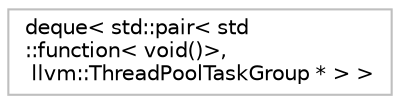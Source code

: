 digraph "Graphical Class Hierarchy"
{
 // LATEX_PDF_SIZE
  bgcolor="transparent";
  edge [fontname="Helvetica",fontsize="10",labelfontname="Helvetica",labelfontsize="10"];
  node [fontname="Helvetica",fontsize="10",shape=record];
  rankdir="LR";
  Node0 [label="deque\< std::pair\< std\l::function\< void()\>,\l llvm::ThreadPoolTaskGroup * \> \>",height=0.2,width=0.4,color="grey75",tooltip=" "];
}
